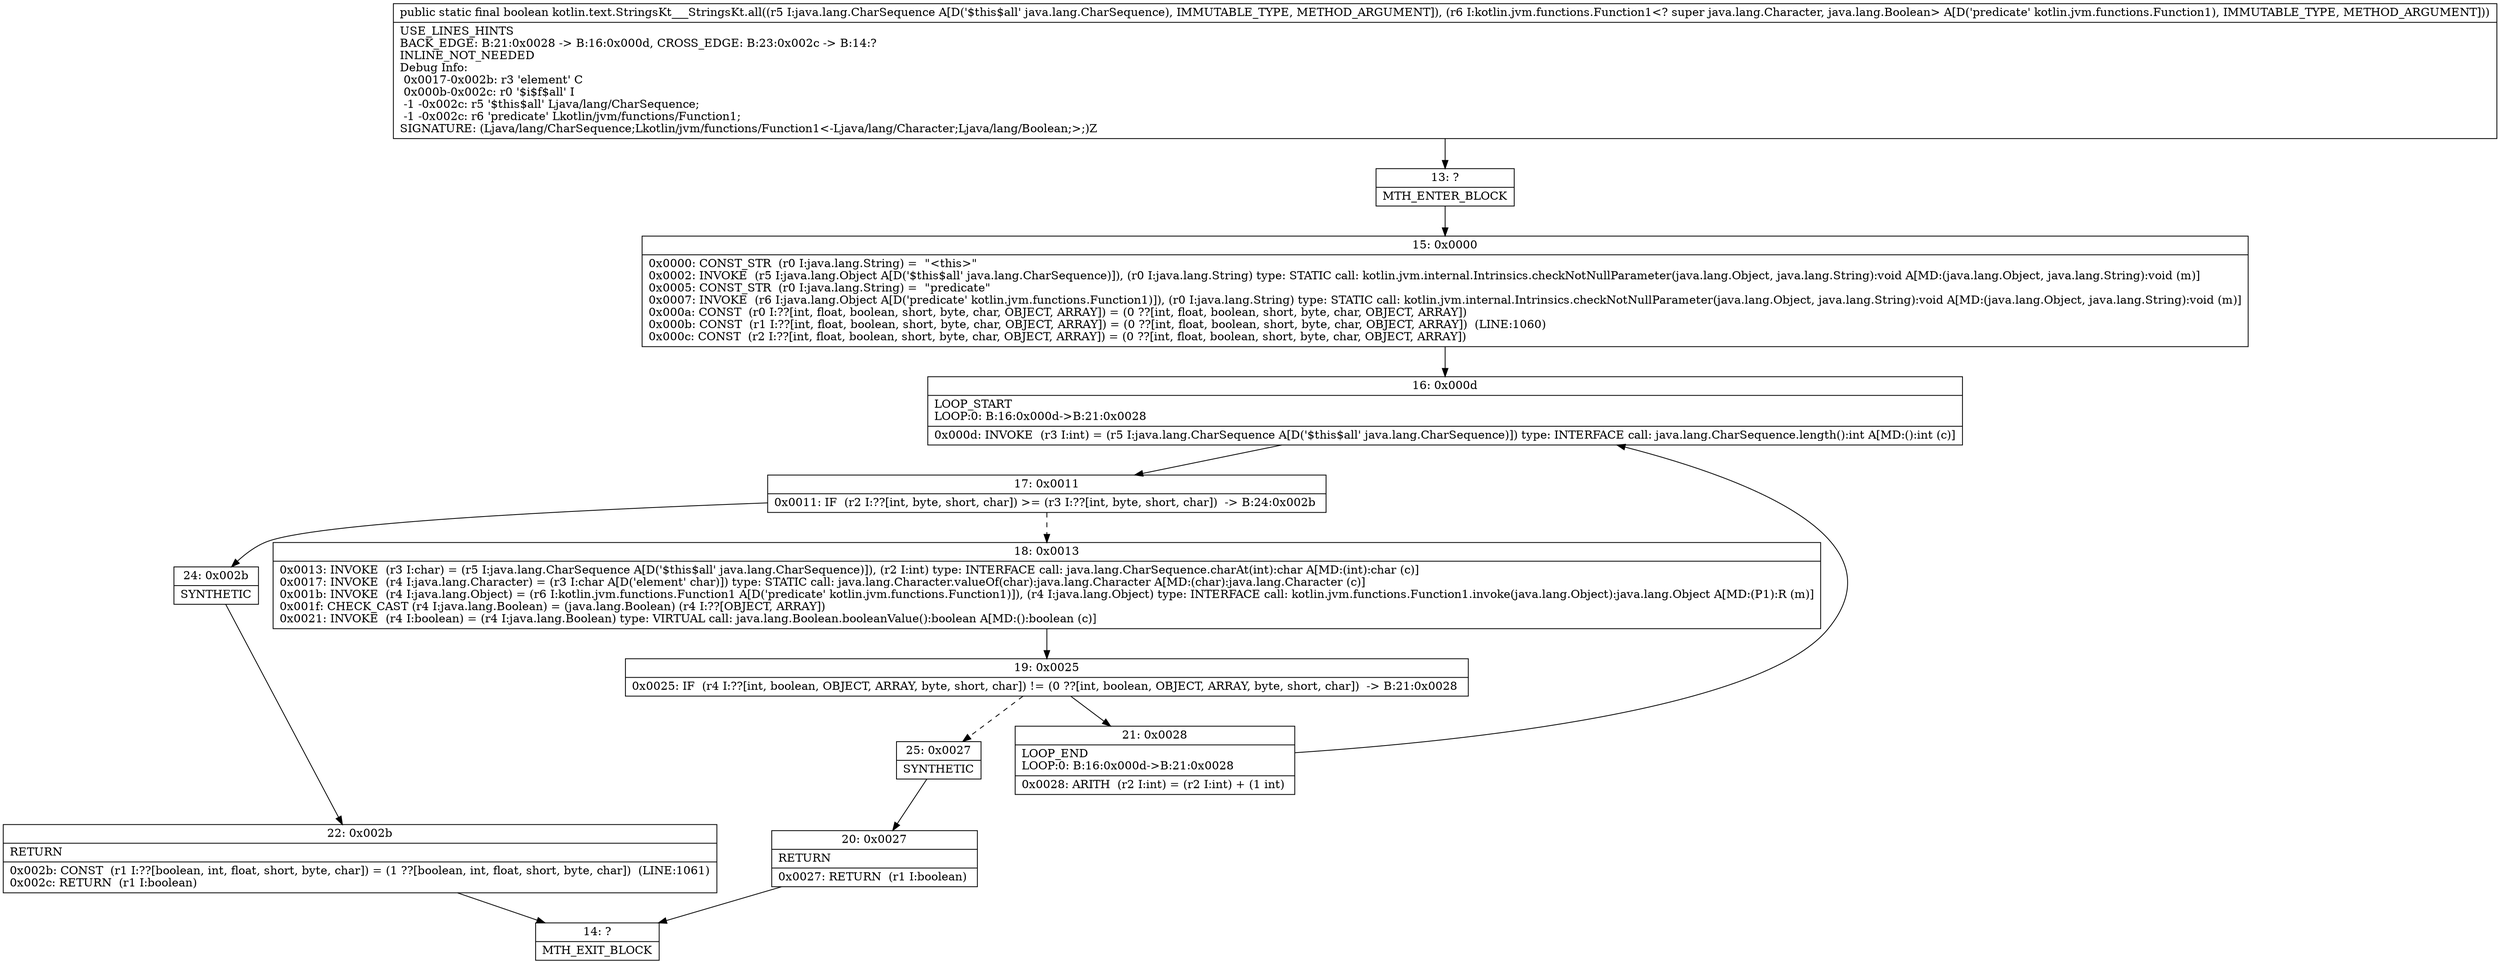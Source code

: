 digraph "CFG forkotlin.text.StringsKt___StringsKt.all(Ljava\/lang\/CharSequence;Lkotlin\/jvm\/functions\/Function1;)Z" {
Node_13 [shape=record,label="{13\:\ ?|MTH_ENTER_BLOCK\l}"];
Node_15 [shape=record,label="{15\:\ 0x0000|0x0000: CONST_STR  (r0 I:java.lang.String) =  \"\<this\>\" \l0x0002: INVOKE  (r5 I:java.lang.Object A[D('$this$all' java.lang.CharSequence)]), (r0 I:java.lang.String) type: STATIC call: kotlin.jvm.internal.Intrinsics.checkNotNullParameter(java.lang.Object, java.lang.String):void A[MD:(java.lang.Object, java.lang.String):void (m)]\l0x0005: CONST_STR  (r0 I:java.lang.String) =  \"predicate\" \l0x0007: INVOKE  (r6 I:java.lang.Object A[D('predicate' kotlin.jvm.functions.Function1)]), (r0 I:java.lang.String) type: STATIC call: kotlin.jvm.internal.Intrinsics.checkNotNullParameter(java.lang.Object, java.lang.String):void A[MD:(java.lang.Object, java.lang.String):void (m)]\l0x000a: CONST  (r0 I:??[int, float, boolean, short, byte, char, OBJECT, ARRAY]) = (0 ??[int, float, boolean, short, byte, char, OBJECT, ARRAY]) \l0x000b: CONST  (r1 I:??[int, float, boolean, short, byte, char, OBJECT, ARRAY]) = (0 ??[int, float, boolean, short, byte, char, OBJECT, ARRAY])  (LINE:1060)\l0x000c: CONST  (r2 I:??[int, float, boolean, short, byte, char, OBJECT, ARRAY]) = (0 ??[int, float, boolean, short, byte, char, OBJECT, ARRAY]) \l}"];
Node_16 [shape=record,label="{16\:\ 0x000d|LOOP_START\lLOOP:0: B:16:0x000d\-\>B:21:0x0028\l|0x000d: INVOKE  (r3 I:int) = (r5 I:java.lang.CharSequence A[D('$this$all' java.lang.CharSequence)]) type: INTERFACE call: java.lang.CharSequence.length():int A[MD:():int (c)]\l}"];
Node_17 [shape=record,label="{17\:\ 0x0011|0x0011: IF  (r2 I:??[int, byte, short, char]) \>= (r3 I:??[int, byte, short, char])  \-\> B:24:0x002b \l}"];
Node_18 [shape=record,label="{18\:\ 0x0013|0x0013: INVOKE  (r3 I:char) = (r5 I:java.lang.CharSequence A[D('$this$all' java.lang.CharSequence)]), (r2 I:int) type: INTERFACE call: java.lang.CharSequence.charAt(int):char A[MD:(int):char (c)]\l0x0017: INVOKE  (r4 I:java.lang.Character) = (r3 I:char A[D('element' char)]) type: STATIC call: java.lang.Character.valueOf(char):java.lang.Character A[MD:(char):java.lang.Character (c)]\l0x001b: INVOKE  (r4 I:java.lang.Object) = (r6 I:kotlin.jvm.functions.Function1 A[D('predicate' kotlin.jvm.functions.Function1)]), (r4 I:java.lang.Object) type: INTERFACE call: kotlin.jvm.functions.Function1.invoke(java.lang.Object):java.lang.Object A[MD:(P1):R (m)]\l0x001f: CHECK_CAST (r4 I:java.lang.Boolean) = (java.lang.Boolean) (r4 I:??[OBJECT, ARRAY]) \l0x0021: INVOKE  (r4 I:boolean) = (r4 I:java.lang.Boolean) type: VIRTUAL call: java.lang.Boolean.booleanValue():boolean A[MD:():boolean (c)]\l}"];
Node_19 [shape=record,label="{19\:\ 0x0025|0x0025: IF  (r4 I:??[int, boolean, OBJECT, ARRAY, byte, short, char]) != (0 ??[int, boolean, OBJECT, ARRAY, byte, short, char])  \-\> B:21:0x0028 \l}"];
Node_21 [shape=record,label="{21\:\ 0x0028|LOOP_END\lLOOP:0: B:16:0x000d\-\>B:21:0x0028\l|0x0028: ARITH  (r2 I:int) = (r2 I:int) + (1 int) \l}"];
Node_25 [shape=record,label="{25\:\ 0x0027|SYNTHETIC\l}"];
Node_20 [shape=record,label="{20\:\ 0x0027|RETURN\l|0x0027: RETURN  (r1 I:boolean) \l}"];
Node_14 [shape=record,label="{14\:\ ?|MTH_EXIT_BLOCK\l}"];
Node_24 [shape=record,label="{24\:\ 0x002b|SYNTHETIC\l}"];
Node_22 [shape=record,label="{22\:\ 0x002b|RETURN\l|0x002b: CONST  (r1 I:??[boolean, int, float, short, byte, char]) = (1 ??[boolean, int, float, short, byte, char])  (LINE:1061)\l0x002c: RETURN  (r1 I:boolean) \l}"];
MethodNode[shape=record,label="{public static final boolean kotlin.text.StringsKt___StringsKt.all((r5 I:java.lang.CharSequence A[D('$this$all' java.lang.CharSequence), IMMUTABLE_TYPE, METHOD_ARGUMENT]), (r6 I:kotlin.jvm.functions.Function1\<? super java.lang.Character, java.lang.Boolean\> A[D('predicate' kotlin.jvm.functions.Function1), IMMUTABLE_TYPE, METHOD_ARGUMENT]))  | USE_LINES_HINTS\lBACK_EDGE: B:21:0x0028 \-\> B:16:0x000d, CROSS_EDGE: B:23:0x002c \-\> B:14:?\lINLINE_NOT_NEEDED\lDebug Info:\l  0x0017\-0x002b: r3 'element' C\l  0x000b\-0x002c: r0 '$i$f$all' I\l  \-1 \-0x002c: r5 '$this$all' Ljava\/lang\/CharSequence;\l  \-1 \-0x002c: r6 'predicate' Lkotlin\/jvm\/functions\/Function1;\lSIGNATURE: (Ljava\/lang\/CharSequence;Lkotlin\/jvm\/functions\/Function1\<\-Ljava\/lang\/Character;Ljava\/lang\/Boolean;\>;)Z\l}"];
MethodNode -> Node_13;Node_13 -> Node_15;
Node_15 -> Node_16;
Node_16 -> Node_17;
Node_17 -> Node_18[style=dashed];
Node_17 -> Node_24;
Node_18 -> Node_19;
Node_19 -> Node_21;
Node_19 -> Node_25[style=dashed];
Node_21 -> Node_16;
Node_25 -> Node_20;
Node_20 -> Node_14;
Node_24 -> Node_22;
Node_22 -> Node_14;
}

